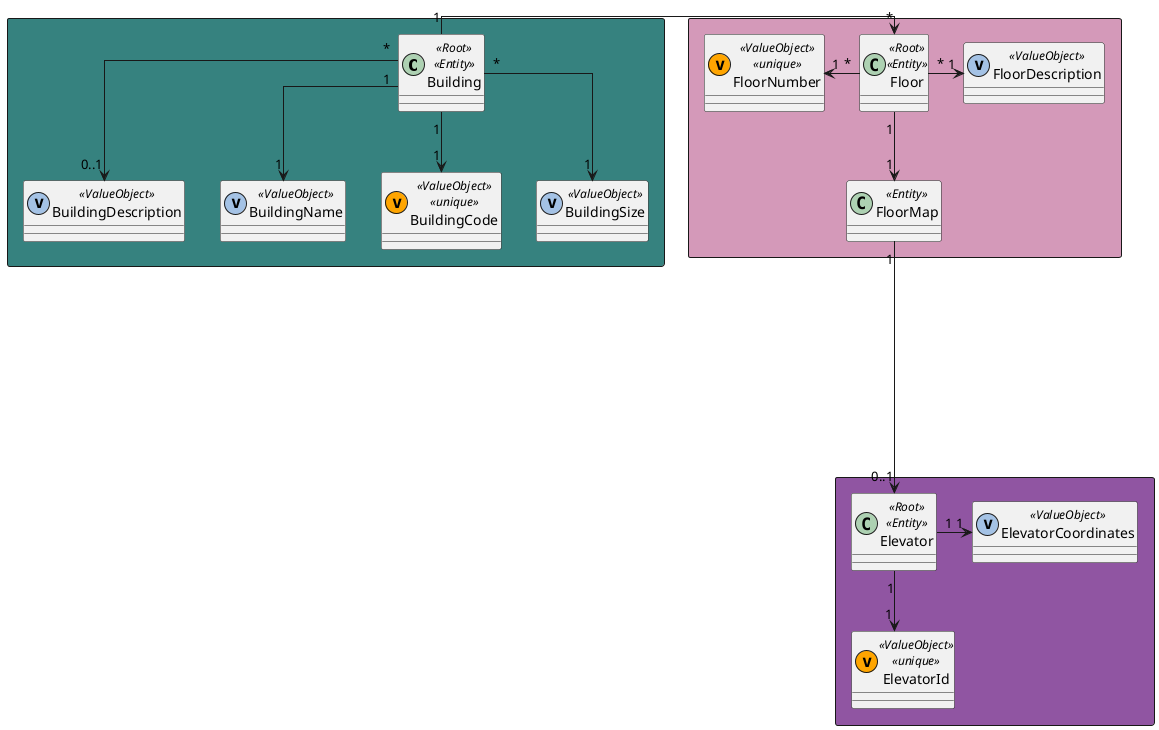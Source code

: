 @startuml

skinparam linetype ortho


rectangle #36827F{
class Building  << Root >> << Entity >>
class BuildingDescription  << (v,#A4C2E5) ValueObject >>
class BuildingName  << (v,#A4C2E5) ValueObject >>
class BuildingCode  << (v,orange) ValueObject >> << unique >>
class BuildingSize  << (v,#A4C2E5) ValueObject >>
}

rectangle #D499B9{
class Floor  << Root >> << Entity >>
class FloorNumber  << (v,orange) ValueObject >> << unique >>
class FloorDescription  << (v,#A4C2E5) ValueObject >>
class FloorMap  << Entity >>

}
rectangle #9055A2{
class Elevator  << Root >> << Entity >>
class ElevatorId  << (v,orange) ValueObject >> << unique >>
class ElevatorCoordinates << (v,#A4C2E5) ValueObject >>
}


Building "1"->"*" Floor
Building "*"-->"0..1" BuildingDescription
Building "1"-->"1" BuildingName
Building "*"-->"1" BuildingSize
Building "1"-->"1" BuildingCode

Floor "1"-d->"1" FloorMap
Floor "*"-u>"1" FloorNumber
Floor "*"->"1" FloorDescription
FloorMap "1"-d---->"0..1" Elevator


Elevator "1"-d->"1" ElevatorId
Elevator "1"->"1" ElevatorCoordinates


@enduml
